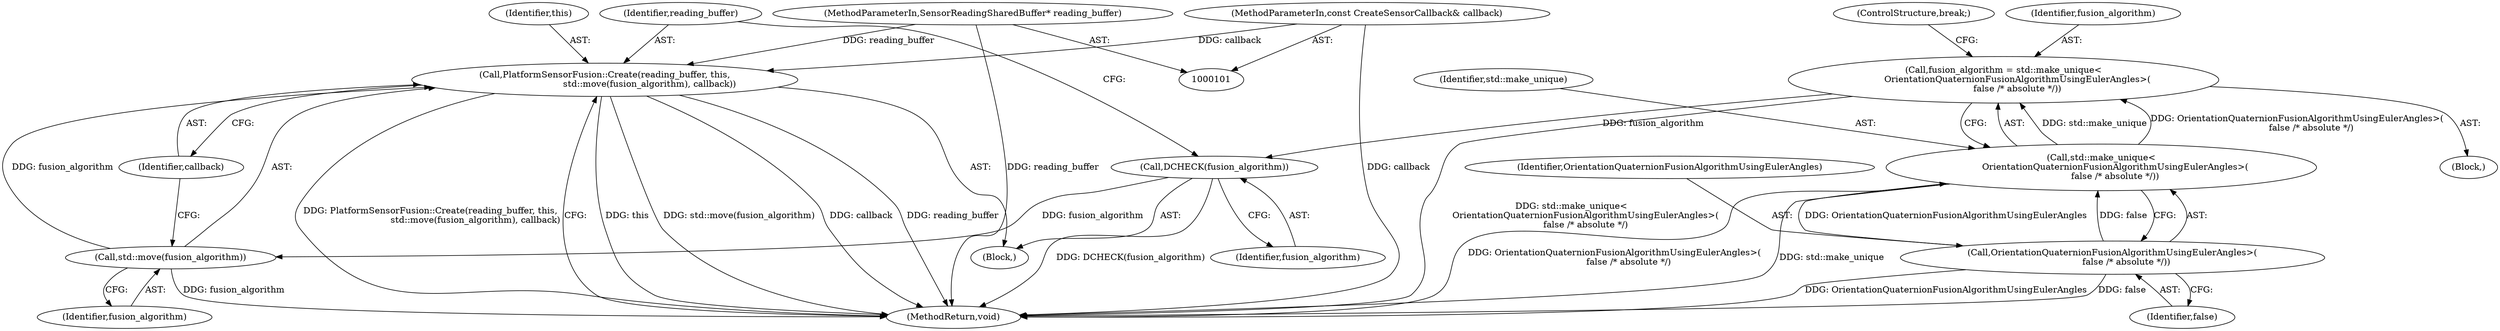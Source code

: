 digraph "0_Chrome_c0c8978849ac57e4ecd613ddc8ff7852a2054734_23@pointer" {
"1000130" [label="(Call,PlatformSensorFusion::Create(reading_buffer, this,\n                                std::move(fusion_algorithm), callback))"];
"1000103" [label="(MethodParameterIn,SensorReadingSharedBuffer* reading_buffer)"];
"1000133" [label="(Call,std::move(fusion_algorithm))"];
"1000128" [label="(Call,DCHECK(fusion_algorithm))"];
"1000118" [label="(Call,fusion_algorithm = std::make_unique<\n          OrientationQuaternionFusionAlgorithmUsingEulerAngles>(\n          false /* absolute */))"];
"1000120" [label="(Call,std::make_unique<\n          OrientationQuaternionFusionAlgorithmUsingEulerAngles>(\n          false /* absolute */))"];
"1000122" [label="(Call,OrientationQuaternionFusionAlgorithmUsingEulerAngles>(\n          false /* absolute */))"];
"1000104" [label="(MethodParameterIn,const CreateSensorCallback& callback)"];
"1000128" [label="(Call,DCHECK(fusion_algorithm))"];
"1000122" [label="(Call,OrientationQuaternionFusionAlgorithmUsingEulerAngles>(\n          false /* absolute */))"];
"1000130" [label="(Call,PlatformSensorFusion::Create(reading_buffer, this,\n                                std::move(fusion_algorithm), callback))"];
"1000104" [label="(MethodParameterIn,const CreateSensorCallback& callback)"];
"1000120" [label="(Call,std::make_unique<\n          OrientationQuaternionFusionAlgorithmUsingEulerAngles>(\n          false /* absolute */))"];
"1000118" [label="(Call,fusion_algorithm = std::make_unique<\n          OrientationQuaternionFusionAlgorithmUsingEulerAngles>(\n          false /* absolute */))"];
"1000136" [label="(MethodReturn,void)"];
"1000119" [label="(Identifier,fusion_algorithm)"];
"1000135" [label="(Identifier,callback)"];
"1000124" [label="(Identifier,false)"];
"1000129" [label="(Identifier,fusion_algorithm)"];
"1000133" [label="(Call,std::move(fusion_algorithm))"];
"1000131" [label="(Identifier,reading_buffer)"];
"1000125" [label="(ControlStructure,break;)"];
"1000112" [label="(Block,)"];
"1000103" [label="(MethodParameterIn,SensorReadingSharedBuffer* reading_buffer)"];
"1000134" [label="(Identifier,fusion_algorithm)"];
"1000132" [label="(Identifier,this)"];
"1000105" [label="(Block,)"];
"1000121" [label="(Identifier,std::make_unique)"];
"1000123" [label="(Identifier,OrientationQuaternionFusionAlgorithmUsingEulerAngles)"];
"1000130" -> "1000105"  [label="AST: "];
"1000130" -> "1000135"  [label="CFG: "];
"1000131" -> "1000130"  [label="AST: "];
"1000132" -> "1000130"  [label="AST: "];
"1000133" -> "1000130"  [label="AST: "];
"1000135" -> "1000130"  [label="AST: "];
"1000136" -> "1000130"  [label="CFG: "];
"1000130" -> "1000136"  [label="DDG: PlatformSensorFusion::Create(reading_buffer, this,\n                                std::move(fusion_algorithm), callback)"];
"1000130" -> "1000136"  [label="DDG: this"];
"1000130" -> "1000136"  [label="DDG: std::move(fusion_algorithm)"];
"1000130" -> "1000136"  [label="DDG: callback"];
"1000130" -> "1000136"  [label="DDG: reading_buffer"];
"1000103" -> "1000130"  [label="DDG: reading_buffer"];
"1000133" -> "1000130"  [label="DDG: fusion_algorithm"];
"1000104" -> "1000130"  [label="DDG: callback"];
"1000103" -> "1000101"  [label="AST: "];
"1000103" -> "1000136"  [label="DDG: reading_buffer"];
"1000133" -> "1000134"  [label="CFG: "];
"1000134" -> "1000133"  [label="AST: "];
"1000135" -> "1000133"  [label="CFG: "];
"1000133" -> "1000136"  [label="DDG: fusion_algorithm"];
"1000128" -> "1000133"  [label="DDG: fusion_algorithm"];
"1000128" -> "1000105"  [label="AST: "];
"1000128" -> "1000129"  [label="CFG: "];
"1000129" -> "1000128"  [label="AST: "];
"1000131" -> "1000128"  [label="CFG: "];
"1000128" -> "1000136"  [label="DDG: DCHECK(fusion_algorithm)"];
"1000118" -> "1000128"  [label="DDG: fusion_algorithm"];
"1000118" -> "1000112"  [label="AST: "];
"1000118" -> "1000120"  [label="CFG: "];
"1000119" -> "1000118"  [label="AST: "];
"1000120" -> "1000118"  [label="AST: "];
"1000125" -> "1000118"  [label="CFG: "];
"1000118" -> "1000136"  [label="DDG: std::make_unique<\n          OrientationQuaternionFusionAlgorithmUsingEulerAngles>(\n          false /* absolute */)"];
"1000120" -> "1000118"  [label="DDG: std::make_unique"];
"1000120" -> "1000118"  [label="DDG: OrientationQuaternionFusionAlgorithmUsingEulerAngles>(\n          false /* absolute */)"];
"1000120" -> "1000122"  [label="CFG: "];
"1000121" -> "1000120"  [label="AST: "];
"1000122" -> "1000120"  [label="AST: "];
"1000120" -> "1000136"  [label="DDG: std::make_unique"];
"1000120" -> "1000136"  [label="DDG: OrientationQuaternionFusionAlgorithmUsingEulerAngles>(\n          false /* absolute */)"];
"1000122" -> "1000120"  [label="DDG: OrientationQuaternionFusionAlgorithmUsingEulerAngles"];
"1000122" -> "1000120"  [label="DDG: false"];
"1000122" -> "1000124"  [label="CFG: "];
"1000123" -> "1000122"  [label="AST: "];
"1000124" -> "1000122"  [label="AST: "];
"1000122" -> "1000136"  [label="DDG: OrientationQuaternionFusionAlgorithmUsingEulerAngles"];
"1000122" -> "1000136"  [label="DDG: false"];
"1000104" -> "1000101"  [label="AST: "];
"1000104" -> "1000136"  [label="DDG: callback"];
}
